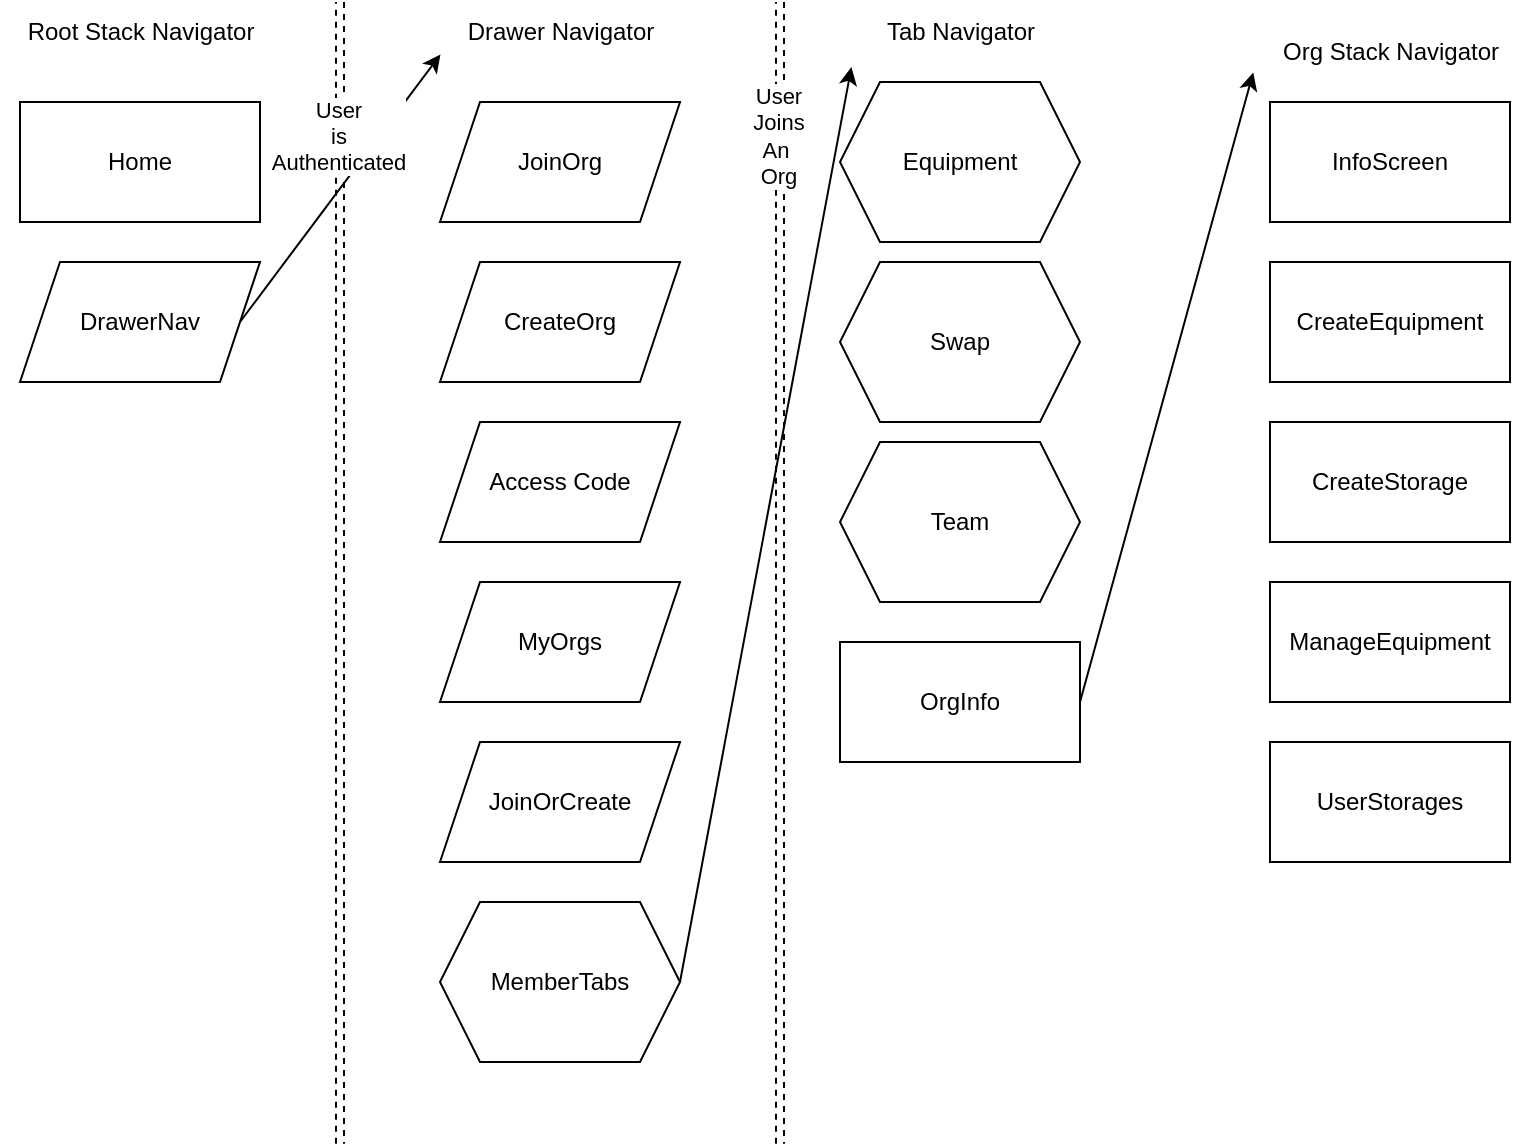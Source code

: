 <mxfile>
    <diagram id="_8pjSe3Pm8H43bbgl2Ej" name="Page-1">
        <mxGraphModel dx="1027" dy="412" grid="1" gridSize="10" guides="1" tooltips="1" connect="1" arrows="1" fold="1" page="1" pageScale="1" pageWidth="850" pageHeight="1100" math="0" shadow="0">
            <root>
                <mxCell id="0"/>
                <mxCell id="1" parent="0"/>
                <mxCell id="2" value="Home" style="whiteSpace=wrap;html=1;" parent="1" vertex="1">
                    <mxGeometry x="80" y="90" width="120" height="60" as="geometry"/>
                </mxCell>
                <mxCell id="4" value="Root Stack Navigator" style="text;html=1;align=center;verticalAlign=middle;resizable=0;points=[];autosize=1;strokeColor=none;fillColor=none;" parent="1" vertex="1">
                    <mxGeometry x="70" y="40" width="140" height="30" as="geometry"/>
                </mxCell>
                <mxCell id="5" value="ManageEquipment" style="whiteSpace=wrap;html=1;" parent="1" vertex="1">
                    <mxGeometry x="705" y="330" width="120" height="60" as="geometry"/>
                </mxCell>
                <mxCell id="6" value="CreateEquipment" style="whiteSpace=wrap;html=1;" parent="1" vertex="1">
                    <mxGeometry x="705" y="170" width="120" height="60" as="geometry"/>
                </mxCell>
                <mxCell id="7" value="UserStorages" style="whiteSpace=wrap;html=1;" parent="1" vertex="1">
                    <mxGeometry x="705" y="410" width="120" height="60" as="geometry"/>
                </mxCell>
                <mxCell id="8" value="CreateStorage" style="whiteSpace=wrap;html=1;" parent="1" vertex="1">
                    <mxGeometry x="705" y="250" width="120" height="60" as="geometry"/>
                </mxCell>
                <mxCell id="50" style="edgeStyle=none;html=1;exitX=1;exitY=0.5;exitDx=0;exitDy=0;entryX=0.002;entryY=0.873;entryDx=0;entryDy=0;entryPerimeter=0;" edge="1" parent="1" source="9" target="10">
                    <mxGeometry relative="1" as="geometry">
                        <mxPoint x="300" y="120" as="targetPoint"/>
                    </mxGeometry>
                </mxCell>
                <mxCell id="9" value="DrawerNav" style="shape=parallelogram;perimeter=parallelogramPerimeter;whiteSpace=wrap;html=1;fixedSize=1;" parent="1" vertex="1">
                    <mxGeometry x="80" y="170" width="120" height="60" as="geometry"/>
                </mxCell>
                <mxCell id="10" value="Drawer Navigator" style="text;html=1;align=center;verticalAlign=middle;resizable=0;points=[];autosize=1;strokeColor=none;fillColor=none;" parent="1" vertex="1">
                    <mxGeometry x="290" y="40" width="120" height="30" as="geometry"/>
                </mxCell>
                <mxCell id="51" style="edgeStyle=none;html=1;exitX=1;exitY=0.5;exitDx=0;exitDy=0;entryX=-0.043;entryY=1.085;entryDx=0;entryDy=0;entryPerimeter=0;" edge="1" parent="1" source="11" target="17">
                    <mxGeometry relative="1" as="geometry"/>
                </mxCell>
                <mxCell id="11" value="MemberTabs" style="shape=hexagon;perimeter=hexagonPerimeter2;whiteSpace=wrap;html=1;fixedSize=1;" parent="1" vertex="1">
                    <mxGeometry x="290" y="490" width="120" height="80" as="geometry"/>
                </mxCell>
                <mxCell id="12" value="JoinOrg" style="shape=parallelogram;perimeter=parallelogramPerimeter;whiteSpace=wrap;html=1;fixedSize=1;" parent="1" vertex="1">
                    <mxGeometry x="290" y="90" width="120" height="60" as="geometry"/>
                </mxCell>
                <mxCell id="13" value="CreateOrg" style="shape=parallelogram;perimeter=parallelogramPerimeter;whiteSpace=wrap;html=1;fixedSize=1;" parent="1" vertex="1">
                    <mxGeometry x="290" y="170" width="120" height="60" as="geometry"/>
                </mxCell>
                <mxCell id="14" value="Access Code" style="shape=parallelogram;perimeter=parallelogramPerimeter;whiteSpace=wrap;html=1;fixedSize=1;" parent="1" vertex="1">
                    <mxGeometry x="290" y="250" width="120" height="60" as="geometry"/>
                </mxCell>
                <mxCell id="15" value="MyOrgs" style="shape=parallelogram;perimeter=parallelogramPerimeter;whiteSpace=wrap;html=1;fixedSize=1;" parent="1" vertex="1">
                    <mxGeometry x="290" y="330" width="120" height="60" as="geometry"/>
                </mxCell>
                <mxCell id="16" value="JoinOrCreate" style="shape=parallelogram;perimeter=parallelogramPerimeter;whiteSpace=wrap;html=1;fixedSize=1;" parent="1" vertex="1">
                    <mxGeometry x="290" y="410" width="120" height="60" as="geometry"/>
                </mxCell>
                <mxCell id="17" value="Tab Navigator" style="text;html=1;align=center;verticalAlign=middle;resizable=0;points=[];autosize=1;strokeColor=none;fillColor=none;" parent="1" vertex="1">
                    <mxGeometry x="500" y="40" width="100" height="30" as="geometry"/>
                </mxCell>
                <mxCell id="18" value="Equipment" style="shape=hexagon;perimeter=hexagonPerimeter2;whiteSpace=wrap;html=1;fixedSize=1;" parent="1" vertex="1">
                    <mxGeometry x="490" y="80" width="120" height="80" as="geometry"/>
                </mxCell>
                <mxCell id="19" value="Swap" style="shape=hexagon;perimeter=hexagonPerimeter2;whiteSpace=wrap;html=1;fixedSize=1;" parent="1" vertex="1">
                    <mxGeometry x="490" y="170" width="120" height="80" as="geometry"/>
                </mxCell>
                <mxCell id="20" value="Team" style="shape=hexagon;perimeter=hexagonPerimeter2;whiteSpace=wrap;html=1;fixedSize=1;" parent="1" vertex="1">
                    <mxGeometry x="490" y="260" width="120" height="80" as="geometry"/>
                </mxCell>
                <mxCell id="42" value="Org Stack Navigator" style="text;html=1;align=center;verticalAlign=middle;resizable=0;points=[];autosize=1;strokeColor=none;fillColor=none;" vertex="1" parent="1">
                    <mxGeometry x="700" y="50" width="130" height="30" as="geometry"/>
                </mxCell>
                <mxCell id="44" value="InfoScreen" style="whiteSpace=wrap;html=1;" vertex="1" parent="1">
                    <mxGeometry x="705" y="90" width="120" height="60" as="geometry"/>
                </mxCell>
                <mxCell id="45" value="" style="orthogonalLoop=1;jettySize=auto;html=1;shape=link;dashed=1;" edge="1" parent="1">
                    <mxGeometry width="80" relative="1" as="geometry">
                        <mxPoint x="240" y="40" as="sourcePoint"/>
                        <mxPoint x="240" y="610.909" as="targetPoint"/>
                    </mxGeometry>
                </mxCell>
                <mxCell id="46" value="User&lt;br&gt;is&lt;br&gt;Authenticated" style="edgeLabel;html=1;align=center;verticalAlign=middle;resizable=0;points=[];" vertex="1" connectable="0" parent="45">
                    <mxGeometry x="-0.765" y="-1" relative="1" as="geometry">
                        <mxPoint as="offset"/>
                    </mxGeometry>
                </mxCell>
                <mxCell id="47" value="" style="orthogonalLoop=1;jettySize=auto;html=1;shape=link;dashed=1;" edge="1" parent="1">
                    <mxGeometry width="80" relative="1" as="geometry">
                        <mxPoint x="460" y="40" as="sourcePoint"/>
                        <mxPoint x="460" y="610.909" as="targetPoint"/>
                    </mxGeometry>
                </mxCell>
                <mxCell id="48" value="User&lt;br&gt;Joins&lt;br&gt;An&amp;nbsp;&lt;br&gt;Org" style="edgeLabel;html=1;align=center;verticalAlign=middle;resizable=0;points=[];" vertex="1" connectable="0" parent="47">
                    <mxGeometry x="-0.765" y="-1" relative="1" as="geometry">
                        <mxPoint as="offset"/>
                    </mxGeometry>
                </mxCell>
                <mxCell id="52" style="edgeStyle=none;html=1;exitX=1;exitY=0.5;exitDx=0;exitDy=0;entryX=-0.026;entryY=0.842;entryDx=0;entryDy=0;entryPerimeter=0;" edge="1" parent="1" source="49" target="42">
                    <mxGeometry relative="1" as="geometry"/>
                </mxCell>
                <mxCell id="49" value="OrgInfo" style="whiteSpace=wrap;html=1;" vertex="1" parent="1">
                    <mxGeometry x="490" y="360" width="120" height="60" as="geometry"/>
                </mxCell>
            </root>
        </mxGraphModel>
    </diagram>
</mxfile>